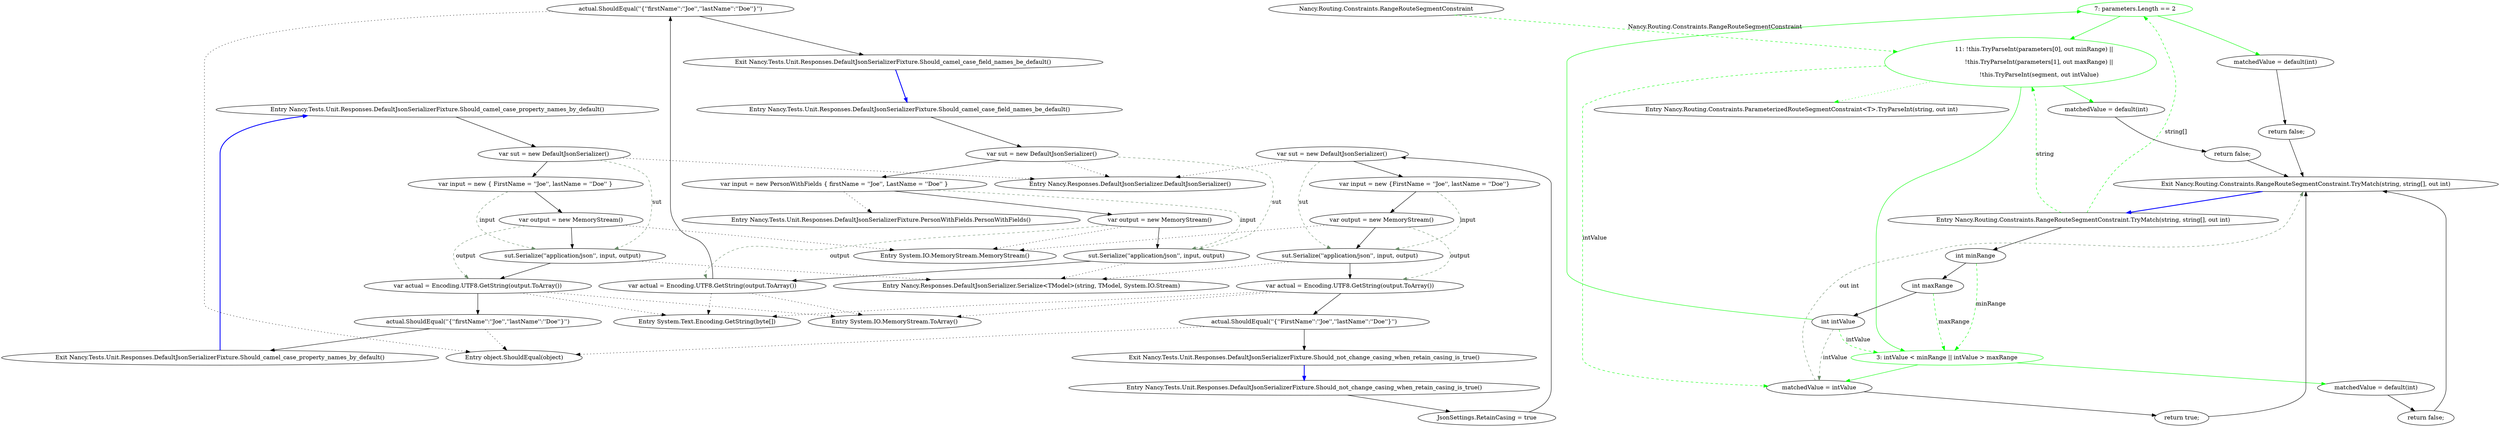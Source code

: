 digraph  {
n0 [cluster="Nancy.Tests.Unit.Responses.DefaultJsonSerializerFixture.Should_camel_case_property_names_by_default()", label="Entry Nancy.Tests.Unit.Responses.DefaultJsonSerializerFixture.Should_camel_case_property_names_by_default()", span="13-13"];
n1 [cluster="Nancy.Tests.Unit.Responses.DefaultJsonSerializerFixture.Should_camel_case_property_names_by_default()", label="var sut = new DefaultJsonSerializer()", span="15-15"];
n2 [cluster="Nancy.Tests.Unit.Responses.DefaultJsonSerializerFixture.Should_camel_case_property_names_by_default()", label="var input = new { FirstName = ''Joe'', lastName = ''Doe'' }", span="16-16"];
n8 [cluster="Nancy.Responses.DefaultJsonSerializer.DefaultJsonSerializer()", label="Entry Nancy.Responses.DefaultJsonSerializer.DefaultJsonSerializer()", span="9-9"];
n4 [cluster="Nancy.Tests.Unit.Responses.DefaultJsonSerializerFixture.Should_camel_case_property_names_by_default()", label="sut.Serialize(''application/json'', input, output)", span="19-19"];
n3 [cluster="Nancy.Tests.Unit.Responses.DefaultJsonSerializerFixture.Should_camel_case_property_names_by_default()", label="var output = new MemoryStream()", span="18-18"];
n9 [cluster="System.IO.MemoryStream.MemoryStream()", label="Entry System.IO.MemoryStream.MemoryStream()", span="0-0"];
n5 [cluster="Nancy.Tests.Unit.Responses.DefaultJsonSerializerFixture.Should_camel_case_property_names_by_default()", label="var actual = Encoding.UTF8.GetString(output.ToArray())", span="20-20"];
n10 [cluster="Nancy.Responses.DefaultJsonSerializer.Serialize<TModel>(string, TModel, System.IO.Stream)", label="Entry Nancy.Responses.DefaultJsonSerializer.Serialize<TModel>(string, TModel, System.IO.Stream)", span="37-37"];
n6 [cluster="Nancy.Tests.Unit.Responses.DefaultJsonSerializerFixture.Should_camel_case_property_names_by_default()", label="actual.ShouldEqual(''{\''firstName\'':\''Joe\'',\''lastName\'':\''Doe\''}'')", span="22-22"];
n11 [cluster="System.IO.MemoryStream.ToArray()", label="Entry System.IO.MemoryStream.ToArray()", span="0-0"];
n12 [cluster="System.Text.Encoding.GetString(byte[])", label="Entry System.Text.Encoding.GetString(byte[])", span="0-0"];
n7 [cluster="Nancy.Tests.Unit.Responses.DefaultJsonSerializerFixture.Should_camel_case_property_names_by_default()", label="Exit Nancy.Tests.Unit.Responses.DefaultJsonSerializerFixture.Should_camel_case_property_names_by_default()", span="13-13"];
n13 [cluster="object.ShouldEqual(object)", label="Entry object.ShouldEqual(object)", span="95-95"];
n14 [cluster="Nancy.Tests.Unit.Responses.DefaultJsonSerializerFixture.Should_camel_case_field_names_be_default()", label="Entry Nancy.Tests.Unit.Responses.DefaultJsonSerializerFixture.Should_camel_case_field_names_be_default()", span="26-26"];
n15 [cluster="Nancy.Tests.Unit.Responses.DefaultJsonSerializerFixture.Should_camel_case_field_names_be_default()", label="var sut = new DefaultJsonSerializer()", span="28-28"];
n16 [cluster="Nancy.Tests.Unit.Responses.DefaultJsonSerializerFixture.Should_camel_case_field_names_be_default()", label="var input = new PersonWithFields { firstName = ''Joe'', LastName = ''Doe'' }", span="29-29"];
n18 [cluster="Nancy.Tests.Unit.Responses.DefaultJsonSerializerFixture.Should_camel_case_field_names_be_default()", label="sut.Serialize(''application/json'', input, output)", span="32-32"];
n17 [cluster="Nancy.Tests.Unit.Responses.DefaultJsonSerializerFixture.Should_camel_case_field_names_be_default()", label="var output = new MemoryStream()", span="31-31"];
n22 [cluster="Nancy.Tests.Unit.Responses.DefaultJsonSerializerFixture.PersonWithFields.PersonWithFields()", label="Entry Nancy.Tests.Unit.Responses.DefaultJsonSerializerFixture.PersonWithFields.PersonWithFields()", span="58-58"];
n19 [cluster="Nancy.Tests.Unit.Responses.DefaultJsonSerializerFixture.Should_camel_case_field_names_be_default()", label="var actual = Encoding.UTF8.GetString(output.ToArray())", span="33-33"];
n20 [cluster="Nancy.Tests.Unit.Responses.DefaultJsonSerializerFixture.Should_camel_case_field_names_be_default()", label="actual.ShouldEqual(''{\''firstName\'':\''Joe\'',\''lastName\'':\''Doe\''}'')", span="35-35"];
n21 [cluster="Nancy.Tests.Unit.Responses.DefaultJsonSerializerFixture.Should_camel_case_field_names_be_default()", label="Exit Nancy.Tests.Unit.Responses.DefaultJsonSerializerFixture.Should_camel_case_field_names_be_default()", span="26-26"];
n23 [cluster="Nancy.Tests.Unit.Responses.DefaultJsonSerializerFixture.Should_not_change_casing_when_retain_casing_is_true()", label="Entry Nancy.Tests.Unit.Responses.DefaultJsonSerializerFixture.Should_not_change_casing_when_retain_casing_is_true()", span="39-39"];
n24 [cluster="Nancy.Tests.Unit.Responses.DefaultJsonSerializerFixture.Should_not_change_casing_when_retain_casing_is_true()", label="JsonSettings.RetainCasing = true", span="41-41"];
n25 [cluster="Nancy.Tests.Unit.Responses.DefaultJsonSerializerFixture.Should_not_change_casing_when_retain_casing_is_true()", label="var sut = new DefaultJsonSerializer()", span="44-44"];
n26 [cluster="Nancy.Tests.Unit.Responses.DefaultJsonSerializerFixture.Should_not_change_casing_when_retain_casing_is_true()", label="var input = new {FirstName = ''Joe'', lastName = ''Doe''}", span="45-45"];
n28 [cluster="Nancy.Tests.Unit.Responses.DefaultJsonSerializerFixture.Should_not_change_casing_when_retain_casing_is_true()", label="sut.Serialize(''application/json'', input, output)", span="48-48"];
n27 [cluster="Nancy.Tests.Unit.Responses.DefaultJsonSerializerFixture.Should_not_change_casing_when_retain_casing_is_true()", label="var output = new MemoryStream()", span="47-47"];
n29 [cluster="Nancy.Tests.Unit.Responses.DefaultJsonSerializerFixture.Should_not_change_casing_when_retain_casing_is_true()", label="var actual = Encoding.UTF8.GetString(output.ToArray())", span="49-49"];
n30 [cluster="Nancy.Tests.Unit.Responses.DefaultJsonSerializerFixture.Should_not_change_casing_when_retain_casing_is_true()", label="actual.ShouldEqual(''{\''FirstName\'':\''Joe\'',\''lastName\'':\''Doe\''}'')", span="50-50"];
n31 [cluster="Nancy.Tests.Unit.Responses.DefaultJsonSerializerFixture.Should_not_change_casing_when_retain_casing_is_true()", label="Exit Nancy.Tests.Unit.Responses.DefaultJsonSerializerFixture.Should_not_change_casing_when_retain_casing_is_true()", span="39-39"];
d4 [cluster="Nancy.Routing.Constraints.RangeRouteSegmentConstraint.TryMatch(string, string[], out int)", color=green, community=0, label="7: parameters.Length == 2", span="15-15"];
d0 [cluster="Nancy.Routing.Constraints.RangeRouteSegmentConstraint.TryMatch(string, string[], out int)", label="Entry Nancy.Routing.Constraints.RangeRouteSegmentConstraint.TryMatch(string, string[], out int)", span="9-9"];
d3 [cluster="Nancy.Routing.Constraints.RangeRouteSegmentConstraint.TryMatch(string, string[], out int)", label="int intValue", span="13-13"];
d5 [cluster="Nancy.Routing.Constraints.RangeRouteSegmentConstraint.TryMatch(string, string[], out int)", color=green, community=0, label="11: !this.TryParseInt(parameters[0], out minRange) ||\r\n                    !this.TryParseInt(parameters[1], out maxRange) ||\r\n                    !this.TryParseInt(segment, out intValue)", span="17-19"];
d8 [cluster="Nancy.Routing.Constraints.RangeRouteSegmentConstraint.TryMatch(string, string[], out int)", label="matchedValue = default(int)", span="27-27"];
d17 [label="Nancy.Routing.Constraints.RangeRouteSegmentConstraint", span=""];
d6 [cluster="Nancy.Routing.Constraints.RangeRouteSegmentConstraint.TryMatch(string, string[], out int)", label="matchedValue = default(int)", span="21-21"];
d10 [cluster="Nancy.Routing.Constraints.RangeRouteSegmentConstraint.TryMatch(string, string[], out int)", color=green, community=0, label="3: intValue < minRange || intValue > maxRange", span="31-31"];
d16 [cluster="Nancy.Routing.Constraints.ParameterizedRouteSegmentConstraint<T>.TryParseInt(string, out int)", label="Entry Nancy.Routing.Constraints.ParameterizedRouteSegmentConstraint<T>.TryParseInt(string, out int)", span="19-19"];
d13 [cluster="Nancy.Routing.Constraints.RangeRouteSegmentConstraint.TryMatch(string, string[], out int)", label="matchedValue = intValue", span="37-37"];
d1 [cluster="Nancy.Routing.Constraints.RangeRouteSegmentConstraint.TryMatch(string, string[], out int)", label="int minRange", span="11-11"];
d2 [cluster="Nancy.Routing.Constraints.RangeRouteSegmentConstraint.TryMatch(string, string[], out int)", label="int maxRange", span="12-12"];
d11 [cluster="Nancy.Routing.Constraints.RangeRouteSegmentConstraint.TryMatch(string, string[], out int)", label="matchedValue = default(int)", span="33-33"];
d15 [cluster="Nancy.Routing.Constraints.RangeRouteSegmentConstraint.TryMatch(string, string[], out int)", label="Exit Nancy.Routing.Constraints.RangeRouteSegmentConstraint.TryMatch(string, string[], out int)", span="9-9"];
d9 [cluster="Nancy.Routing.Constraints.RangeRouteSegmentConstraint.TryMatch(string, string[], out int)", label="return false;", span="28-28"];
d7 [cluster="Nancy.Routing.Constraints.RangeRouteSegmentConstraint.TryMatch(string, string[], out int)", label="return false;", span="22-22"];
d14 [cluster="Nancy.Routing.Constraints.RangeRouteSegmentConstraint.TryMatch(string, string[], out int)", label="return true;", span="38-38"];
d12 [cluster="Nancy.Routing.Constraints.RangeRouteSegmentConstraint.TryMatch(string, string[], out int)", label="return false;", span="34-34"];
n0 -> n1  [key=0, style=solid];
n1 -> n2  [key=0, style=solid];
n1 -> n8  [key=2, style=dotted];
n1 -> n4  [color=darkseagreen4, key=1, label=sut, style=dashed];
n2 -> n3  [key=0, style=solid];
n2 -> n4  [color=darkseagreen4, key=1, label=input, style=dashed];
n4 -> n5  [key=0, style=solid];
n4 -> n10  [key=2, style=dotted];
n3 -> n4  [key=0, style=solid];
n3 -> n9  [key=2, style=dotted];
n3 -> n5  [color=darkseagreen4, key=1, label=output, style=dashed];
n5 -> n6  [key=0, style=solid];
n5 -> n11  [key=2, style=dotted];
n5 -> n12  [key=2, style=dotted];
n6 -> n7  [key=0, style=solid];
n6 -> n13  [key=2, style=dotted];
n7 -> n0  [color=blue, key=0, style=bold];
n14 -> n15  [key=0, style=solid];
n15 -> n16  [key=0, style=solid];
n15 -> n8  [key=2, style=dotted];
n15 -> n18  [color=darkseagreen4, key=1, label=sut, style=dashed];
n16 -> n17  [key=0, style=solid];
n16 -> n22  [key=2, style=dotted];
n16 -> n18  [color=darkseagreen4, key=1, label=input, style=dashed];
n18 -> n19  [key=0, style=solid];
n18 -> n10  [key=2, style=dotted];
n17 -> n18  [key=0, style=solid];
n17 -> n9  [key=2, style=dotted];
n17 -> n19  [color=darkseagreen4, key=1, label=output, style=dashed];
n19 -> n20  [key=0, style=solid];
n19 -> n11  [key=2, style=dotted];
n19 -> n12  [key=2, style=dotted];
n20 -> n21  [key=0, style=solid];
n20 -> n13  [key=2, style=dotted];
n21 -> n14  [color=blue, key=0, style=bold];
n23 -> n24  [key=0, style=solid];
n24 -> n25  [key=0, style=solid];
n25 -> n26  [key=0, style=solid];
n25 -> n8  [key=2, style=dotted];
n25 -> n28  [color=darkseagreen4, key=1, label=sut, style=dashed];
n26 -> n27  [key=0, style=solid];
n26 -> n28  [color=darkseagreen4, key=1, label=input, style=dashed];
n28 -> n29  [key=0, style=solid];
n28 -> n10  [key=2, style=dotted];
n27 -> n28  [key=0, style=solid];
n27 -> n9  [key=2, style=dotted];
n27 -> n29  [color=darkseagreen4, key=1, label=output, style=dashed];
n29 -> n30  [key=0, style=solid];
n29 -> n11  [key=2, style=dotted];
n29 -> n12  [key=2, style=dotted];
n30 -> n31  [key=0, style=solid];
n30 -> n13  [key=2, style=dotted];
n31 -> n23  [color=blue, key=0, style=bold];
d4 -> d5  [color=green, key=0, style=solid];
d4 -> d8  [color=green, key=0, style=solid];
d0 -> d4  [color=green, key=1, label="string[]", style=dashed];
d0 -> d5  [color=green, key=1, label=string, style=dashed];
d0 -> d1  [key=0, style=solid];
d3 -> d4  [color=green, key=0, style=solid];
d3 -> d10  [color=green, key=1, label=intValue, style=dashed];
d3 -> d13  [color=darkseagreen4, key=1, label=intValue, style=dashed];
d5 -> d6  [color=green, key=0, style=solid];
d5 -> d10  [color=green, key=0, style=solid];
d5 -> d16  [color=green, key=2, style=dotted];
d5 -> d13  [color=green, key=1, label=intValue, style=dashed];
d8 -> d9  [key=0, style=solid];
d17 -> d5  [color=green, key=1, label="Nancy.Routing.Constraints.RangeRouteSegmentConstraint", style=dashed];
d6 -> d7  [key=0, style=solid];
d10 -> d11  [color=green, key=0, style=solid];
d10 -> d13  [color=green, key=0, style=solid];
d13 -> d14  [key=0, style=solid];
d13 -> d15  [color=darkseagreen4, key=1, label="out int", style=dashed];
d1 -> d10  [color=green, key=1, label=minRange, style=dashed];
d1 -> d2  [key=0, style=solid];
d2 -> d10  [color=green, key=1, label=maxRange, style=dashed];
d2 -> d3  [key=0, style=solid];
d11 -> d12  [key=0, style=solid];
d15 -> d0  [color=blue, key=0, style=bold];
d9 -> d15  [key=0, style=solid];
d7 -> d15  [key=0, style=solid];
d14 -> d15  [key=0, style=solid];
d12 -> d15  [key=0, style=solid];
}
